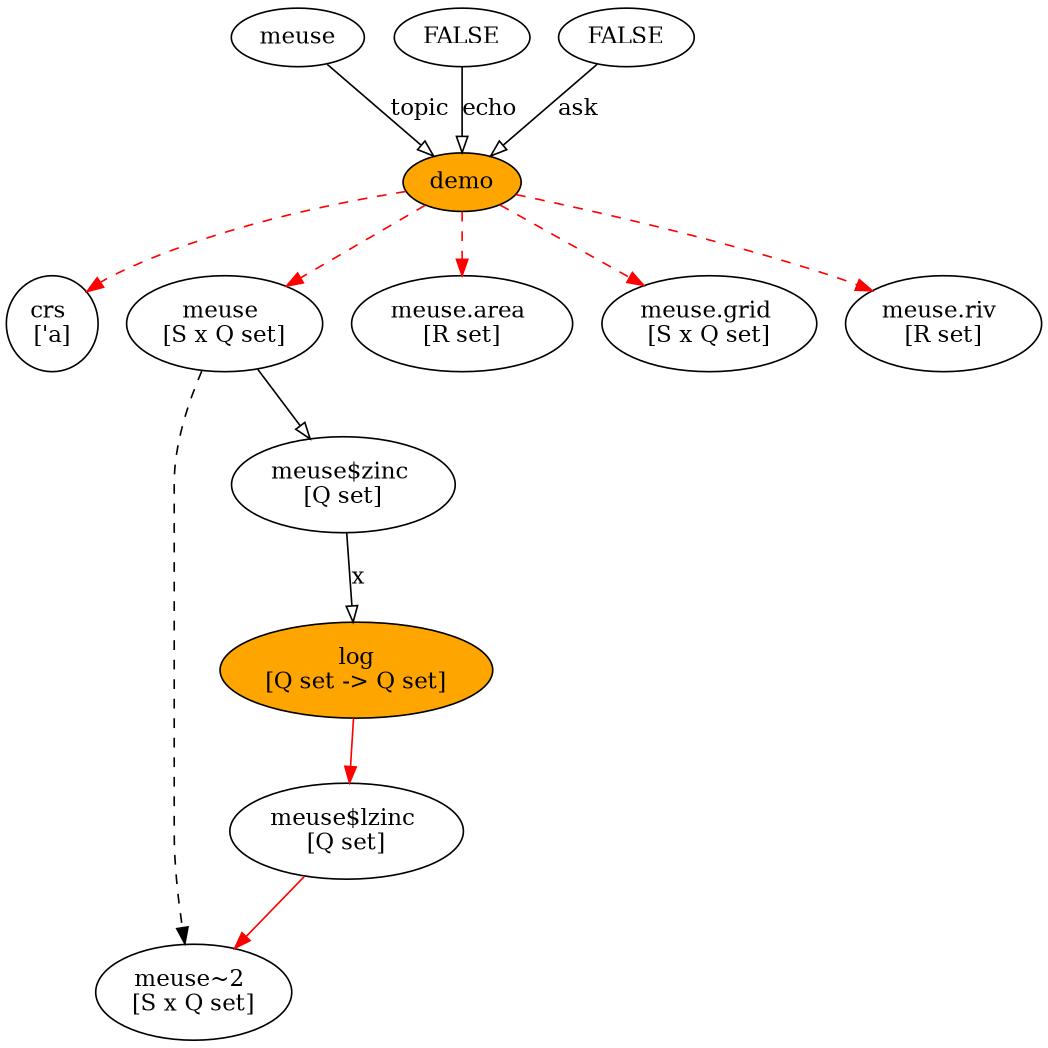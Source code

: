 digraph f {
	graph [bgcolor=transparent, fontcolor=black, ratio=fill, splines=TRUE, rank=same, size="6.99,6.99", rankdir=TB];
	node [label="\N", shape=ellipse, fixedsize=FALSE, fillcolor=white, style=filled, color=black, fontcolor=black, fontsize=14, height="0.5", width="0.75"];
	edge [headport=center, style=solid, arrowhead=normal, color=black, dir=none, weight="1.0", fontcolor=black, arrowtail=none, fontsize=14, labelfontsize=11, arrowsize=1, minlen=1];
	graph [bb="0,0,632,632"];
	fcall_lX4gOi [label=demo, fillcolor=orange, width="0.89573", pos="283.99,524"];
	lt_c2wrTs [label=meuse, width="0.98203", pos="179.99,614"];
	lt_kbyjNb [label=FALSE, width="1.1187", pos="283.99,614"];
	lt_Rso7oh [label=FALSE, width="1.1187", pos="393.99,614"];
	crs [label="crs \n['a]", height="0.8171", pos="29.986,438"];
	meuse [label="meuse \n[S x Q set]", height="0.8171", width="1.4851", pos="139.99,438"];
	"meuse.area" [label="meuse.area \n[R set]", height="0.8171", width="1.6115", pos="283.99,438"];
	"meuse.grid" [label="meuse.grid \n[S x Q set]", height="0.8171", width="1.5903", pos="431.99,438"];
	"meuse.riv" [label="meuse.riv \n[R set]", height="0.8171", width="1.4521", pos="573.99,438"];
	"meuse~2" [label="meuse~2 \n[S x Q set]", height="0.8171", width="1.4851", pos="158.99,30"];
	"meuse$lzinc" [label="meuse$lzinc \n[Q set]", height="0.8171", width="1.7537", pos="229.99,128"];
	fcall_IbXmHS [label="log\n[Q set -> Q set]", fillcolor=orange, height="0.8171", width="2.0134", pos="237.99,226"];
	"meuse$zinc" [label="meuse$zinc \n[Q set]", height="0.8171", width="1.6738", pos="231.99,340"];
	fcall_lX4gOi -> crs:center [style=dashed, color=red, dir=forward, weight=1, pos="e,52.683,454.86 253.59,517.82 212.4,510.16 137.1,493.86 76.986,468 71.812,465.77 66.537,463.04 61.48,460.15"];
	fcall_lX4gOi -> meuse:center [style=dashed, color=red, dir=forward, weight=1, pos="e,175.97,459.99 262.43,510.42 242,498.51 210.7,480.25 184.85,465.17"];
	fcall_lX4gOi -> "meuse.area":center [style=dashed, color=red, dir=forward, weight=1, pos="e,283.99,467.63 283.99,505.6 283.99,497.46 283.99,487.43 283.99,477.65"];
	fcall_lX4gOi -> "meuse.grid":center [style=dashed, color=red, dir=forward, weight=1, pos="e,394.26,460.41 305.82,510.61 326.7,498.76 358.85,480.51 385.47,465.4"];
	fcall_lX4gOi -> "meuse.riv":center [style=dashed, color=red, dir=forward, weight=1, pos="e,532.08,455.96 313.36,516.56 354.88,507.21 432.92,488.7 497.99,468 506.01,465.45 514.43,462.51 522.61,459.5"];
	lt_c2wrTs -> fcall_lX4gOi:center [arrowhead=onormal, dir=forward, weight=1, label=topic, pos="e,266.95,539.42 197.63,598.07 214.56,583.74 240.3,561.96 259.28,545.91", lp="255.98,569"];
	lt_kbyjNb -> fcall_lX4gOi:center [arrowhead=onormal, dir=forward, weight=1, label=echo, pos="e,283.99,542.05 283.99,595.61 283.99,583.24 283.99,566.37 283.99,552.22", lp="297.2,569"];
	lt_Rso7oh -> fcall_lX4gOi:center [arrowhead=onormal, dir=forward, weight=1, label=ask, pos="e,301.84,539.28 374.83,597.67 356.84,583.28 329.79,561.64 309.88,545.72", lp="358.32,569"];
	meuse -> "meuse~2":center [style=dashed, dir=forward, weight=1, pos="e,144.22,58.294 133.64,408.59 129.94,389.57 125.99,363.91 125.99,341 125.99,341 125.99,341 125.99,127 125.99,106.63 132.71,85.08\
 140.09,67.572"];
	meuse -> "meuse$zinc":center [arrowhead=onormal, dir=forward, weight=1, pos="e,207.14,366.93 164.4,411.53 175.33,400.12 188.37,386.51 200.06,374.31"];
	"meuse$lzinc" -> "meuse~2":center [color=red, dir=forward, weight=1, pos="e,178.56,57.463 210.02,100 202.18,89.397 193.07,77.086 184.74,65.825"];
	fcall_IbXmHS -> "meuse$lzinc":center [color=red, dir=forward, weight=1, pos="e,232.37,157.6 235.61,196.46 234.86,187.45 234.01,177.33 233.21,167.74"];
	"meuse$zinc" -> fcall_IbXmHS:center [arrowhead=onormal, dir=forward, weight=1, label=x, pos="e,236.46,255.5 233.52,310.45 234.24,296.89 235.12,280.48 235.91,265.81", lp="239.49,283"];
}
